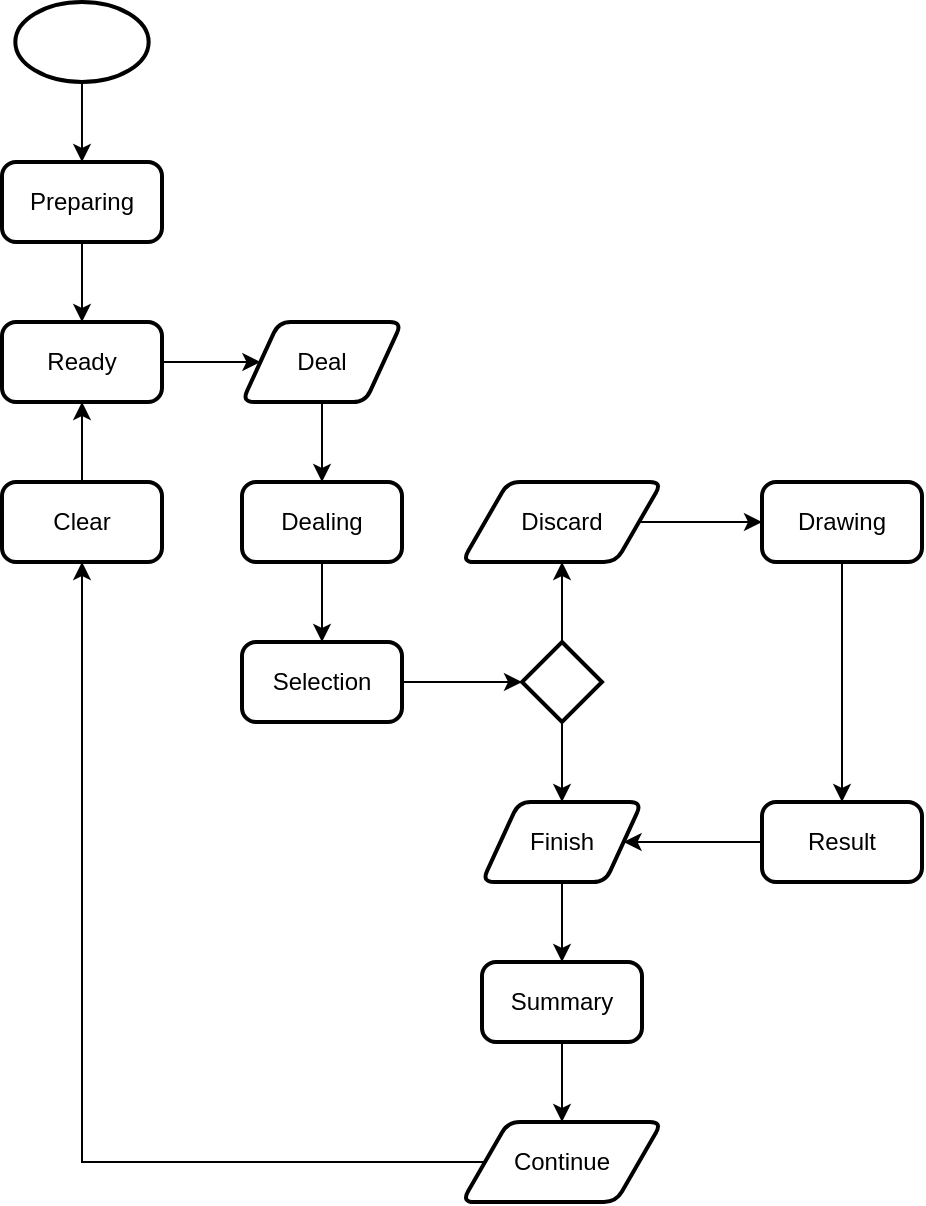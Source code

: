 <mxfile version="13.1.3">
    <diagram id="bXfxTJxQ9AIQ0oY76hnS" name="Page-1">
        <mxGraphModel dx="1554" dy="814" grid="1" gridSize="10" guides="1" tooltips="1" connect="1" arrows="1" fold="1" page="1" pageScale="1" pageWidth="827" pageHeight="1169" math="0" shadow="0">
            <root>
                <mxCell id="0"/>
                <mxCell id="1" parent="0"/>
                <mxCell id="FDrEU-RgLeXFtYRC1Z7L-18" style="edgeStyle=orthogonalEdgeStyle;rounded=0;orthogonalLoop=1;jettySize=auto;html=1;exitX=0.5;exitY=1;exitDx=0;exitDy=0;entryX=0.5;entryY=0;entryDx=0;entryDy=0;" parent="1" source="FDrEU-RgLeXFtYRC1Z7L-1" target="FDrEU-RgLeXFtYRC1Z7L-2" edge="1">
                    <mxGeometry relative="1" as="geometry"/>
                </mxCell>
                <mxCell id="FDrEU-RgLeXFtYRC1Z7L-1" value="Preparing" style="rounded=1;whiteSpace=wrap;html=1;absoluteArcSize=1;arcSize=14;strokeWidth=2;" parent="1" vertex="1">
                    <mxGeometry x="240" y="160" width="80" height="40" as="geometry"/>
                </mxCell>
                <mxCell id="FDrEU-RgLeXFtYRC1Z7L-46" style="edgeStyle=orthogonalEdgeStyle;rounded=0;orthogonalLoop=1;jettySize=auto;html=1;exitX=1;exitY=0.5;exitDx=0;exitDy=0;entryX=0;entryY=0.5;entryDx=0;entryDy=0;" parent="1" source="FDrEU-RgLeXFtYRC1Z7L-2" target="FDrEU-RgLeXFtYRC1Z7L-16" edge="1">
                    <mxGeometry relative="1" as="geometry"/>
                </mxCell>
                <mxCell id="FDrEU-RgLeXFtYRC1Z7L-2" value="Ready" style="rounded=1;whiteSpace=wrap;html=1;absoluteArcSize=1;arcSize=14;strokeWidth=2;" parent="1" vertex="1">
                    <mxGeometry x="240" y="240" width="80" height="40" as="geometry"/>
                </mxCell>
                <mxCell id="FDrEU-RgLeXFtYRC1Z7L-4" style="edgeStyle=orthogonalEdgeStyle;rounded=0;orthogonalLoop=1;jettySize=auto;html=1;exitX=0.5;exitY=1;exitDx=0;exitDy=0;exitPerimeter=0;entryX=0.5;entryY=0;entryDx=0;entryDy=0;" parent="1" source="FDrEU-RgLeXFtYRC1Z7L-15" target="FDrEU-RgLeXFtYRC1Z7L-1" edge="1">
                    <mxGeometry relative="1" as="geometry">
                        <mxPoint x="280" y="80" as="sourcePoint"/>
                    </mxGeometry>
                </mxCell>
                <mxCell id="FDrEU-RgLeXFtYRC1Z7L-45" style="edgeStyle=orthogonalEdgeStyle;rounded=0;orthogonalLoop=1;jettySize=auto;html=1;exitX=0.5;exitY=1;exitDx=0;exitDy=0;entryX=0.5;entryY=0;entryDx=0;entryDy=0;" parent="1" source="FDrEU-RgLeXFtYRC1Z7L-6" target="FDrEU-RgLeXFtYRC1Z7L-9" edge="1">
                    <mxGeometry relative="1" as="geometry"/>
                </mxCell>
                <mxCell id="FDrEU-RgLeXFtYRC1Z7L-6" value="Dealing" style="rounded=1;whiteSpace=wrap;html=1;absoluteArcSize=1;arcSize=14;strokeWidth=2;" parent="1" vertex="1">
                    <mxGeometry x="360" y="320" width="80" height="40" as="geometry"/>
                </mxCell>
                <mxCell id="FDrEU-RgLeXFtYRC1Z7L-35" style="edgeStyle=orthogonalEdgeStyle;rounded=0;orthogonalLoop=1;jettySize=auto;html=1;exitX=0.5;exitY=1;exitDx=0;exitDy=0;entryX=0.5;entryY=0;entryDx=0;entryDy=0;" parent="1" source="FDrEU-RgLeXFtYRC1Z7L-8" target="FDrEU-RgLeXFtYRC1Z7L-34" edge="1">
                    <mxGeometry relative="1" as="geometry"/>
                </mxCell>
                <mxCell id="FDrEU-RgLeXFtYRC1Z7L-8" value="Drawing" style="rounded=1;whiteSpace=wrap;html=1;absoluteArcSize=1;arcSize=14;strokeWidth=2;" parent="1" vertex="1">
                    <mxGeometry x="620" y="320" width="80" height="40" as="geometry"/>
                </mxCell>
                <mxCell id="FDrEU-RgLeXFtYRC1Z7L-33" style="edgeStyle=orthogonalEdgeStyle;rounded=0;orthogonalLoop=1;jettySize=auto;html=1;exitX=1;exitY=0.5;exitDx=0;exitDy=0;entryX=0;entryY=0.5;entryDx=0;entryDy=0;entryPerimeter=0;" parent="1" source="FDrEU-RgLeXFtYRC1Z7L-9" target="FDrEU-RgLeXFtYRC1Z7L-11" edge="1">
                    <mxGeometry relative="1" as="geometry"/>
                </mxCell>
                <mxCell id="FDrEU-RgLeXFtYRC1Z7L-9" value="Selection" style="rounded=1;whiteSpace=wrap;html=1;absoluteArcSize=1;arcSize=14;strokeWidth=2;" parent="1" vertex="1">
                    <mxGeometry x="360" y="400" width="80" height="40" as="geometry"/>
                </mxCell>
                <mxCell id="FDrEU-RgLeXFtYRC1Z7L-29" style="edgeStyle=orthogonalEdgeStyle;rounded=0;orthogonalLoop=1;jettySize=auto;html=1;exitX=0.5;exitY=0;exitDx=0;exitDy=0;exitPerimeter=0;entryX=0.5;entryY=1;entryDx=0;entryDy=0;" parent="1" source="FDrEU-RgLeXFtYRC1Z7L-11" target="FDrEU-RgLeXFtYRC1Z7L-21" edge="1">
                    <mxGeometry relative="1" as="geometry"/>
                </mxCell>
                <mxCell id="FDrEU-RgLeXFtYRC1Z7L-31" style="edgeStyle=orthogonalEdgeStyle;rounded=0;orthogonalLoop=1;jettySize=auto;html=1;exitX=0.5;exitY=1;exitDx=0;exitDy=0;exitPerimeter=0;entryX=0.5;entryY=0;entryDx=0;entryDy=0;" parent="1" source="FDrEU-RgLeXFtYRC1Z7L-11" target="FDrEU-RgLeXFtYRC1Z7L-26" edge="1">
                    <mxGeometry relative="1" as="geometry"/>
                </mxCell>
                <mxCell id="FDrEU-RgLeXFtYRC1Z7L-11" value="" style="strokeWidth=2;html=1;shape=mxgraph.flowchart.decision;whiteSpace=wrap;" parent="1" vertex="1">
                    <mxGeometry x="500" y="400" width="40" height="40" as="geometry"/>
                </mxCell>
                <mxCell id="FDrEU-RgLeXFtYRC1Z7L-15" value="" style="strokeWidth=2;html=1;shape=mxgraph.flowchart.start_1;whiteSpace=wrap;" parent="1" vertex="1">
                    <mxGeometry x="246.66" y="80" width="66.67" height="40" as="geometry"/>
                </mxCell>
                <mxCell id="FDrEU-RgLeXFtYRC1Z7L-20" style="edgeStyle=orthogonalEdgeStyle;rounded=0;orthogonalLoop=1;jettySize=auto;html=1;exitX=0.5;exitY=1;exitDx=0;exitDy=0;entryX=0.5;entryY=0;entryDx=0;entryDy=0;" parent="1" source="FDrEU-RgLeXFtYRC1Z7L-16" target="FDrEU-RgLeXFtYRC1Z7L-6" edge="1">
                    <mxGeometry relative="1" as="geometry"/>
                </mxCell>
                <mxCell id="FDrEU-RgLeXFtYRC1Z7L-16" value="Deal" style="shape=parallelogram;html=1;strokeWidth=2;perimeter=parallelogramPerimeter;whiteSpace=wrap;rounded=1;arcSize=12;size=0.23;" parent="1" vertex="1">
                    <mxGeometry x="360" y="240" width="80" height="40" as="geometry"/>
                </mxCell>
                <mxCell id="FDrEU-RgLeXFtYRC1Z7L-30" style="edgeStyle=orthogonalEdgeStyle;rounded=0;orthogonalLoop=1;jettySize=auto;html=1;exitX=1;exitY=0.5;exitDx=0;exitDy=0;entryX=0;entryY=0.5;entryDx=0;entryDy=0;" parent="1" source="FDrEU-RgLeXFtYRC1Z7L-21" target="FDrEU-RgLeXFtYRC1Z7L-8" edge="1">
                    <mxGeometry relative="1" as="geometry"/>
                </mxCell>
                <mxCell id="FDrEU-RgLeXFtYRC1Z7L-21" value="Discard" style="shape=parallelogram;html=1;strokeWidth=2;perimeter=parallelogramPerimeter;whiteSpace=wrap;rounded=1;arcSize=12;size=0.23;" parent="1" vertex="1">
                    <mxGeometry x="470" y="320" width="100" height="40" as="geometry"/>
                </mxCell>
                <mxCell id="FDrEU-RgLeXFtYRC1Z7L-38" style="edgeStyle=orthogonalEdgeStyle;rounded=0;orthogonalLoop=1;jettySize=auto;html=1;exitX=0.5;exitY=1;exitDx=0;exitDy=0;entryX=0.5;entryY=0;entryDx=0;entryDy=0;" parent="1" source="FDrEU-RgLeXFtYRC1Z7L-26" target="FDrEU-RgLeXFtYRC1Z7L-37" edge="1">
                    <mxGeometry relative="1" as="geometry"/>
                </mxCell>
                <mxCell id="FDrEU-RgLeXFtYRC1Z7L-26" value="Finish" style="shape=parallelogram;html=1;strokeWidth=2;perimeter=parallelogramPerimeter;whiteSpace=wrap;rounded=1;arcSize=12;size=0.23;" parent="1" vertex="1">
                    <mxGeometry x="480" y="480" width="80" height="40" as="geometry"/>
                </mxCell>
                <mxCell id="FDrEU-RgLeXFtYRC1Z7L-36" style="edgeStyle=orthogonalEdgeStyle;rounded=0;orthogonalLoop=1;jettySize=auto;html=1;exitX=0;exitY=0.5;exitDx=0;exitDy=0;entryX=1;entryY=0.5;entryDx=0;entryDy=0;" parent="1" source="FDrEU-RgLeXFtYRC1Z7L-34" target="FDrEU-RgLeXFtYRC1Z7L-26" edge="1">
                    <mxGeometry relative="1" as="geometry"/>
                </mxCell>
                <mxCell id="FDrEU-RgLeXFtYRC1Z7L-34" value="Result" style="rounded=1;whiteSpace=wrap;html=1;absoluteArcSize=1;arcSize=14;strokeWidth=2;" parent="1" vertex="1">
                    <mxGeometry x="620" y="480" width="80" height="40" as="geometry"/>
                </mxCell>
                <mxCell id="FDrEU-RgLeXFtYRC1Z7L-44" style="edgeStyle=orthogonalEdgeStyle;rounded=0;orthogonalLoop=1;jettySize=auto;html=1;exitX=0.5;exitY=1;exitDx=0;exitDy=0;entryX=0.5;entryY=0;entryDx=0;entryDy=0;" parent="1" source="FDrEU-RgLeXFtYRC1Z7L-37" target="FDrEU-RgLeXFtYRC1Z7L-40" edge="1">
                    <mxGeometry relative="1" as="geometry"/>
                </mxCell>
                <mxCell id="FDrEU-RgLeXFtYRC1Z7L-37" value="Summary" style="rounded=1;whiteSpace=wrap;html=1;absoluteArcSize=1;arcSize=14;strokeWidth=2;" parent="1" vertex="1">
                    <mxGeometry x="480" y="560" width="80" height="40" as="geometry"/>
                </mxCell>
                <mxCell id="FDrEU-RgLeXFtYRC1Z7L-47" style="edgeStyle=orthogonalEdgeStyle;rounded=0;orthogonalLoop=1;jettySize=auto;html=1;exitX=0.5;exitY=0;exitDx=0;exitDy=0;entryX=0.5;entryY=1;entryDx=0;entryDy=0;" parent="1" source="FDrEU-RgLeXFtYRC1Z7L-39" target="FDrEU-RgLeXFtYRC1Z7L-2" edge="1">
                    <mxGeometry relative="1" as="geometry"/>
                </mxCell>
                <mxCell id="FDrEU-RgLeXFtYRC1Z7L-39" value="Clear" style="rounded=1;whiteSpace=wrap;html=1;absoluteArcSize=1;arcSize=14;strokeWidth=2;" parent="1" vertex="1">
                    <mxGeometry x="240" y="320" width="80" height="40" as="geometry"/>
                </mxCell>
                <mxCell id="FDrEU-RgLeXFtYRC1Z7L-43" style="edgeStyle=orthogonalEdgeStyle;rounded=0;orthogonalLoop=1;jettySize=auto;html=1;exitX=0;exitY=0.5;exitDx=0;exitDy=0;entryX=0.5;entryY=1;entryDx=0;entryDy=0;" parent="1" source="FDrEU-RgLeXFtYRC1Z7L-40" target="FDrEU-RgLeXFtYRC1Z7L-39" edge="1">
                    <mxGeometry relative="1" as="geometry"/>
                </mxCell>
                <mxCell id="FDrEU-RgLeXFtYRC1Z7L-40" value="Continue" style="shape=parallelogram;html=1;strokeWidth=2;perimeter=parallelogramPerimeter;whiteSpace=wrap;rounded=1;arcSize=12;size=0.23;" parent="1" vertex="1">
                    <mxGeometry x="470" y="640" width="100" height="40" as="geometry"/>
                </mxCell>
            </root>
        </mxGraphModel>
    </diagram>
</mxfile>